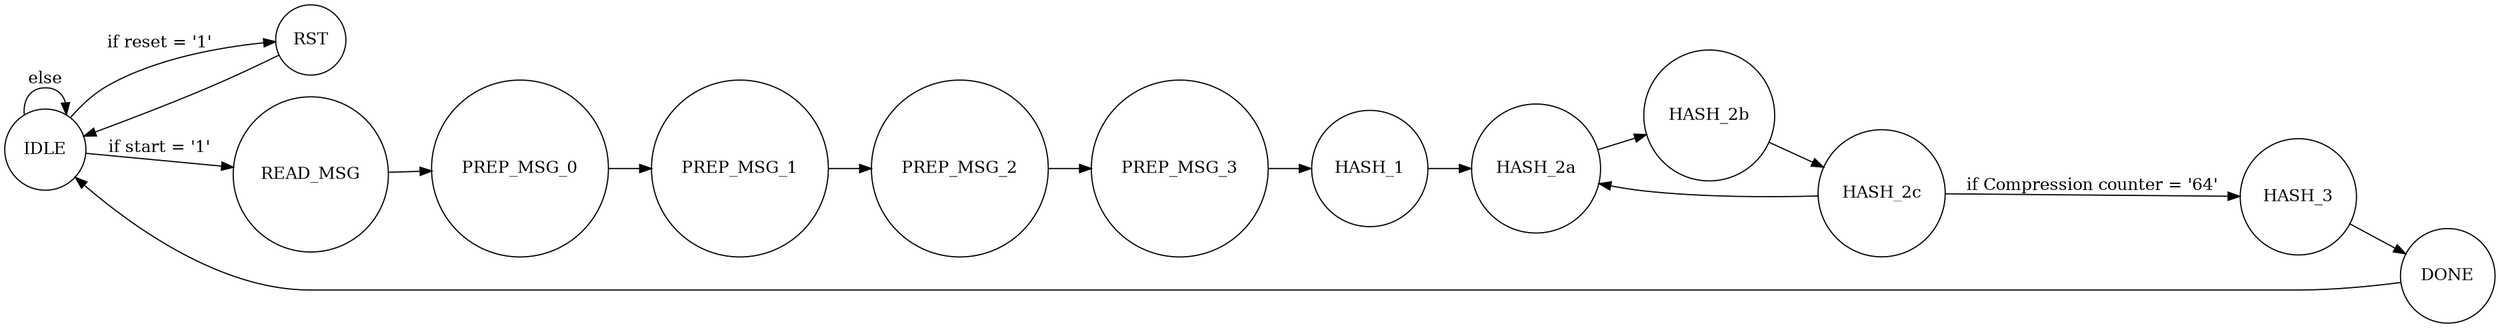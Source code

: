 digraph fsm {
	// Graph attributes
	rankdir=LR;
    size="25";
    node [shape=circle];
    

	// Edges and edge attributes
    IDLE -> IDLE [label = "else"];
    IDLE -> RST [label = "if reset = '1'"];
    RST -> IDLE;
	IDLE -> READ_MSG [label = "if start = '1'"];
    READ_MSG -> PREP_MSG_0;
    PREP_MSG_0 -> PREP_MSG_1 -> PREP_MSG_2;
    PREP_MSG_2 -> PREP_MSG_3;
    PREP_MSG_3 -> HASH_1;
    HASH_1 -> HASH_2a;
    HASH_2a -> HASH_2b;
    HASH_2b -> HASH_2c;
    HASH_2c -> HASH_2a;
    HASH_2c -> HASH_3 [label = "if Compression counter = '64'"];
    HASH_3 -> DONE;
    DONE -> IDLE;
}